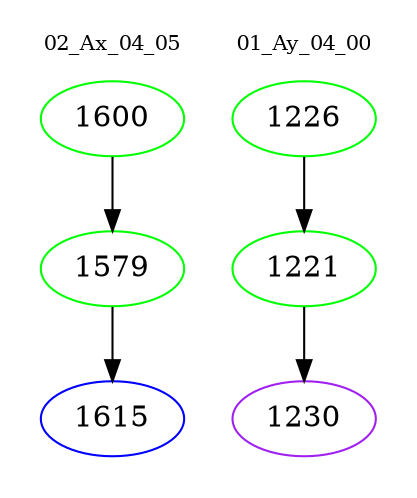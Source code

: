 digraph{
subgraph cluster_0 {
color = white
label = "02_Ax_04_05";
fontsize=10;
T0_1600 [label="1600", color="green"]
T0_1600 -> T0_1579 [color="black"]
T0_1579 [label="1579", color="green"]
T0_1579 -> T0_1615 [color="black"]
T0_1615 [label="1615", color="blue"]
}
subgraph cluster_1 {
color = white
label = "01_Ay_04_00";
fontsize=10;
T1_1226 [label="1226", color="green"]
T1_1226 -> T1_1221 [color="black"]
T1_1221 [label="1221", color="green"]
T1_1221 -> T1_1230 [color="black"]
T1_1230 [label="1230", color="purple"]
}
}
